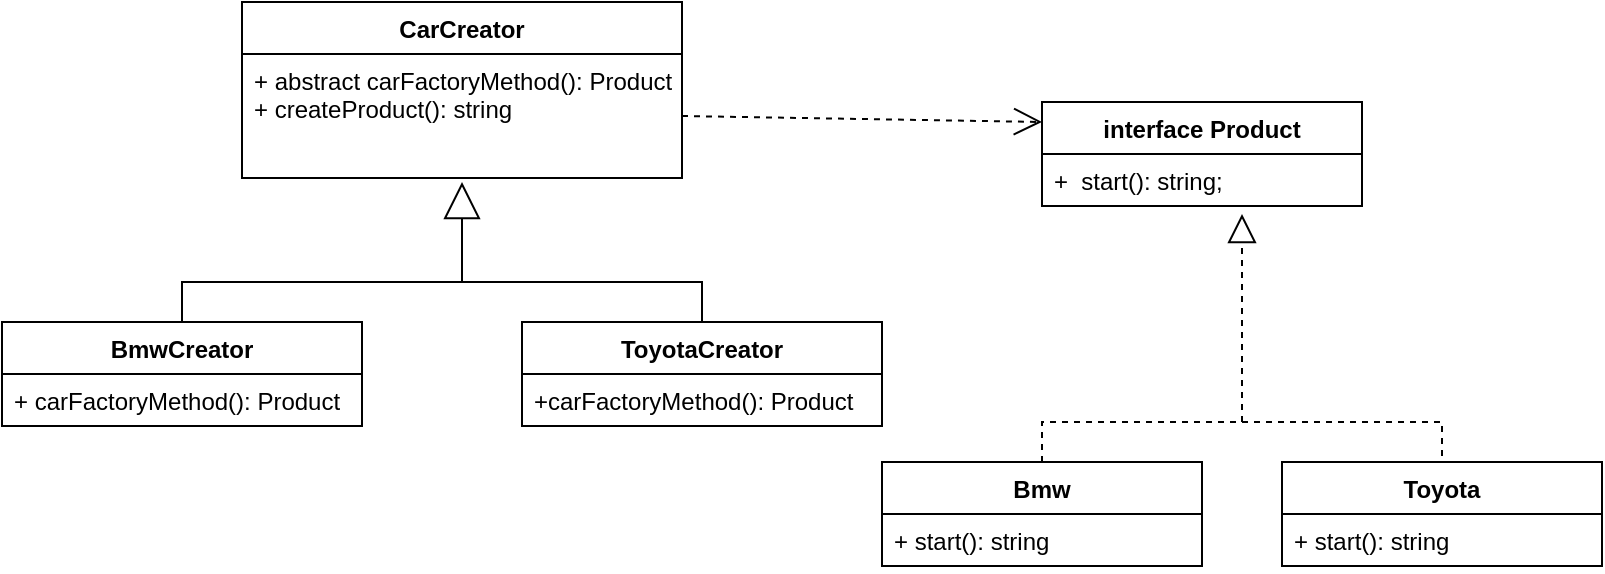 <mxfile>
    <diagram id="cz1PWMWmSTRJ5vImKTpQ" name="Page-1">
        <mxGraphModel dx="1944" dy="534" grid="1" gridSize="10" guides="1" tooltips="1" connect="1" arrows="1" fold="1" page="1" pageScale="1" pageWidth="827" pageHeight="1169" math="0" shadow="0">
            <root>
                <mxCell id="0"/>
                <mxCell id="1" parent="0"/>
                <mxCell id="2" value="CarCreator" style="swimlane;fontStyle=1;align=center;verticalAlign=top;childLayout=stackLayout;horizontal=1;startSize=26;horizontalStack=0;resizeParent=1;resizeParentMax=0;resizeLast=0;collapsible=1;marginBottom=0;" parent="1" vertex="1">
                    <mxGeometry x="40" y="80" width="220" height="88" as="geometry"/>
                </mxCell>
                <mxCell id="5" value="+ abstract carFactoryMethod(): Product&#10;+ createProduct(): string" style="text;strokeColor=none;fillColor=none;align=left;verticalAlign=top;spacingLeft=4;spacingRight=4;overflow=hidden;rotatable=0;points=[[0,0.5],[1,0.5]];portConstraint=eastwest;" parent="2" vertex="1">
                    <mxGeometry y="26" width="220" height="62" as="geometry"/>
                </mxCell>
                <mxCell id="7" value="interface Product" style="swimlane;fontStyle=1;align=center;verticalAlign=top;childLayout=stackLayout;horizontal=1;startSize=26;horizontalStack=0;resizeParent=1;resizeParentMax=0;resizeLast=0;collapsible=1;marginBottom=0;" parent="1" vertex="1">
                    <mxGeometry x="440" y="130" width="160" height="52" as="geometry"/>
                </mxCell>
                <mxCell id="10" value="+  start(): string;" style="text;strokeColor=none;fillColor=none;align=left;verticalAlign=top;spacingLeft=4;spacingRight=4;overflow=hidden;rotatable=0;points=[[0,0.5],[1,0.5]];portConstraint=eastwest;" parent="7" vertex="1">
                    <mxGeometry y="26" width="160" height="26" as="geometry"/>
                </mxCell>
                <mxCell id="11" value="" style="endArrow=open;endSize=12;dashed=1;html=1;exitX=1;exitY=0.5;exitDx=0;exitDy=0;" parent="1" edge="1">
                    <mxGeometry x="-0.007" y="38" width="160" relative="1" as="geometry">
                        <mxPoint x="260" y="137" as="sourcePoint"/>
                        <mxPoint x="440" y="140" as="targetPoint"/>
                        <mxPoint as="offset"/>
                    </mxGeometry>
                </mxCell>
                <mxCell id="21" style="edgeStyle=orthogonalEdgeStyle;rounded=0;orthogonalLoop=1;jettySize=auto;html=1;exitX=0.5;exitY=0;exitDx=0;exitDy=0;entryX=0.5;entryY=0;entryDx=0;entryDy=0;endArrow=none;endFill=0;" parent="1" source="12" target="17" edge="1">
                    <mxGeometry relative="1" as="geometry"/>
                </mxCell>
                <mxCell id="12" value="BmwCreator" style="swimlane;fontStyle=1;align=center;verticalAlign=top;childLayout=stackLayout;horizontal=1;startSize=26;horizontalStack=0;resizeParent=1;resizeParentMax=0;resizeLast=0;collapsible=1;marginBottom=0;" parent="1" vertex="1">
                    <mxGeometry x="-80" y="240" width="180" height="52" as="geometry"/>
                </mxCell>
                <mxCell id="15" value="+ carFactoryMethod(): Product" style="text;strokeColor=none;fillColor=none;align=left;verticalAlign=top;spacingLeft=4;spacingRight=4;overflow=hidden;rotatable=0;points=[[0,0.5],[1,0.5]];portConstraint=eastwest;" parent="12" vertex="1">
                    <mxGeometry y="26" width="180" height="26" as="geometry"/>
                </mxCell>
                <mxCell id="17" value="ToyotaCreator" style="swimlane;fontStyle=1;align=center;verticalAlign=top;childLayout=stackLayout;horizontal=1;startSize=26;horizontalStack=0;resizeParent=1;resizeParentMax=0;resizeLast=0;collapsible=1;marginBottom=0;" parent="1" vertex="1">
                    <mxGeometry x="180" y="240" width="180" height="52" as="geometry"/>
                </mxCell>
                <mxCell id="20" value="+carFactoryMethod(): Product" style="text;strokeColor=none;fillColor=none;align=left;verticalAlign=top;spacingLeft=4;spacingRight=4;overflow=hidden;rotatable=0;points=[[0,0.5],[1,0.5]];portConstraint=eastwest;" parent="17" vertex="1">
                    <mxGeometry y="26" width="180" height="26" as="geometry"/>
                </mxCell>
                <mxCell id="22" value="" style="endArrow=block;endSize=16;endFill=0;html=1;" parent="1" edge="1">
                    <mxGeometry width="160" relative="1" as="geometry">
                        <mxPoint x="150" y="220" as="sourcePoint"/>
                        <mxPoint x="150" y="170" as="targetPoint"/>
                    </mxGeometry>
                </mxCell>
                <mxCell id="30" style="edgeStyle=orthogonalEdgeStyle;rounded=0;orthogonalLoop=1;jettySize=auto;html=1;exitX=0.5;exitY=0;exitDx=0;exitDy=0;entryX=0.5;entryY=0;entryDx=0;entryDy=0;endArrow=none;endFill=0;dashed=1;" parent="1" source="24" target="28" edge="1">
                    <mxGeometry relative="1" as="geometry"/>
                </mxCell>
                <mxCell id="24" value="Bmw" style="swimlane;fontStyle=1;align=center;verticalAlign=top;childLayout=stackLayout;horizontal=1;startSize=26;horizontalStack=0;resizeParent=1;resizeParentMax=0;resizeLast=0;collapsible=1;marginBottom=0;" parent="1" vertex="1">
                    <mxGeometry x="360" y="310" width="160" height="52" as="geometry"/>
                </mxCell>
                <mxCell id="27" value="+ start(): string" style="text;strokeColor=none;fillColor=none;align=left;verticalAlign=top;spacingLeft=4;spacingRight=4;overflow=hidden;rotatable=0;points=[[0,0.5],[1,0.5]];portConstraint=eastwest;" parent="24" vertex="1">
                    <mxGeometry y="26" width="160" height="26" as="geometry"/>
                </mxCell>
                <mxCell id="28" value="Toyota" style="swimlane;fontStyle=1;align=center;verticalAlign=top;childLayout=stackLayout;horizontal=1;startSize=26;horizontalStack=0;resizeParent=1;resizeParentMax=0;resizeLast=0;collapsible=1;marginBottom=0;" parent="1" vertex="1">
                    <mxGeometry x="560" y="310" width="160" height="52" as="geometry"/>
                </mxCell>
                <mxCell id="29" value="+ start(): string" style="text;strokeColor=none;fillColor=none;align=left;verticalAlign=top;spacingLeft=4;spacingRight=4;overflow=hidden;rotatable=0;points=[[0,0.5],[1,0.5]];portConstraint=eastwest;" parent="28" vertex="1">
                    <mxGeometry y="26" width="160" height="26" as="geometry"/>
                </mxCell>
                <mxCell id="31" value="" style="endArrow=block;dashed=1;endFill=0;endSize=12;html=1;entryX=0.625;entryY=1.154;entryDx=0;entryDy=0;entryPerimeter=0;" parent="1" target="10" edge="1">
                    <mxGeometry width="160" relative="1" as="geometry">
                        <mxPoint x="540" y="290" as="sourcePoint"/>
                        <mxPoint x="490" y="280" as="targetPoint"/>
                    </mxGeometry>
                </mxCell>
            </root>
        </mxGraphModel>
    </diagram>
</mxfile>